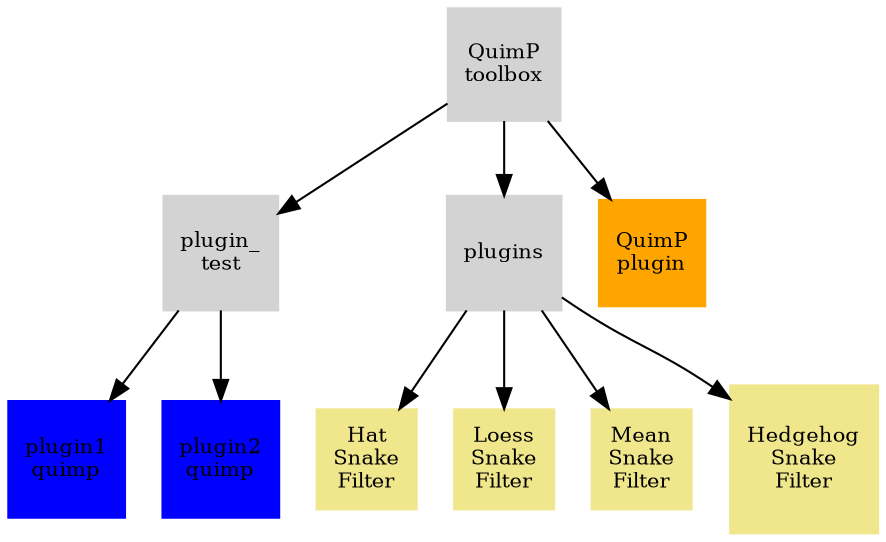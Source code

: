 digraph G {
node [shape = square,fontsize=10];
qt [color=lightgray,style=filled,label="QuimP\ntoolbox"];
pt [color=lightgray,style=filled,label="plugin_\ntest"];
p [color=lightgray,style=filled,label="plugins"];
qp [label="QuimP\nplugin",color=Orange,style=filled];
p1 [label="plugin1\nquimp",color=Blue,style=filled];
p2 [label="plugin2\nquimp",color=Blue,style=filled];
H [label="Hat\nSnake\nFilter",color=Khaki,style=filled];
L [label="Loess\nSnake\nFilter",color=Khaki,style=filled];
M [label="Mean\nSnake\nFilter",color=Khaki,style=filled];
HE [label="Hedgehog\nSnake\nFilter",color=Khaki,style=filled];

qt->qp
qt->pt
qt->p
pt->p1
pt->p2
p->H
p->L
p->M
p->HE
}
